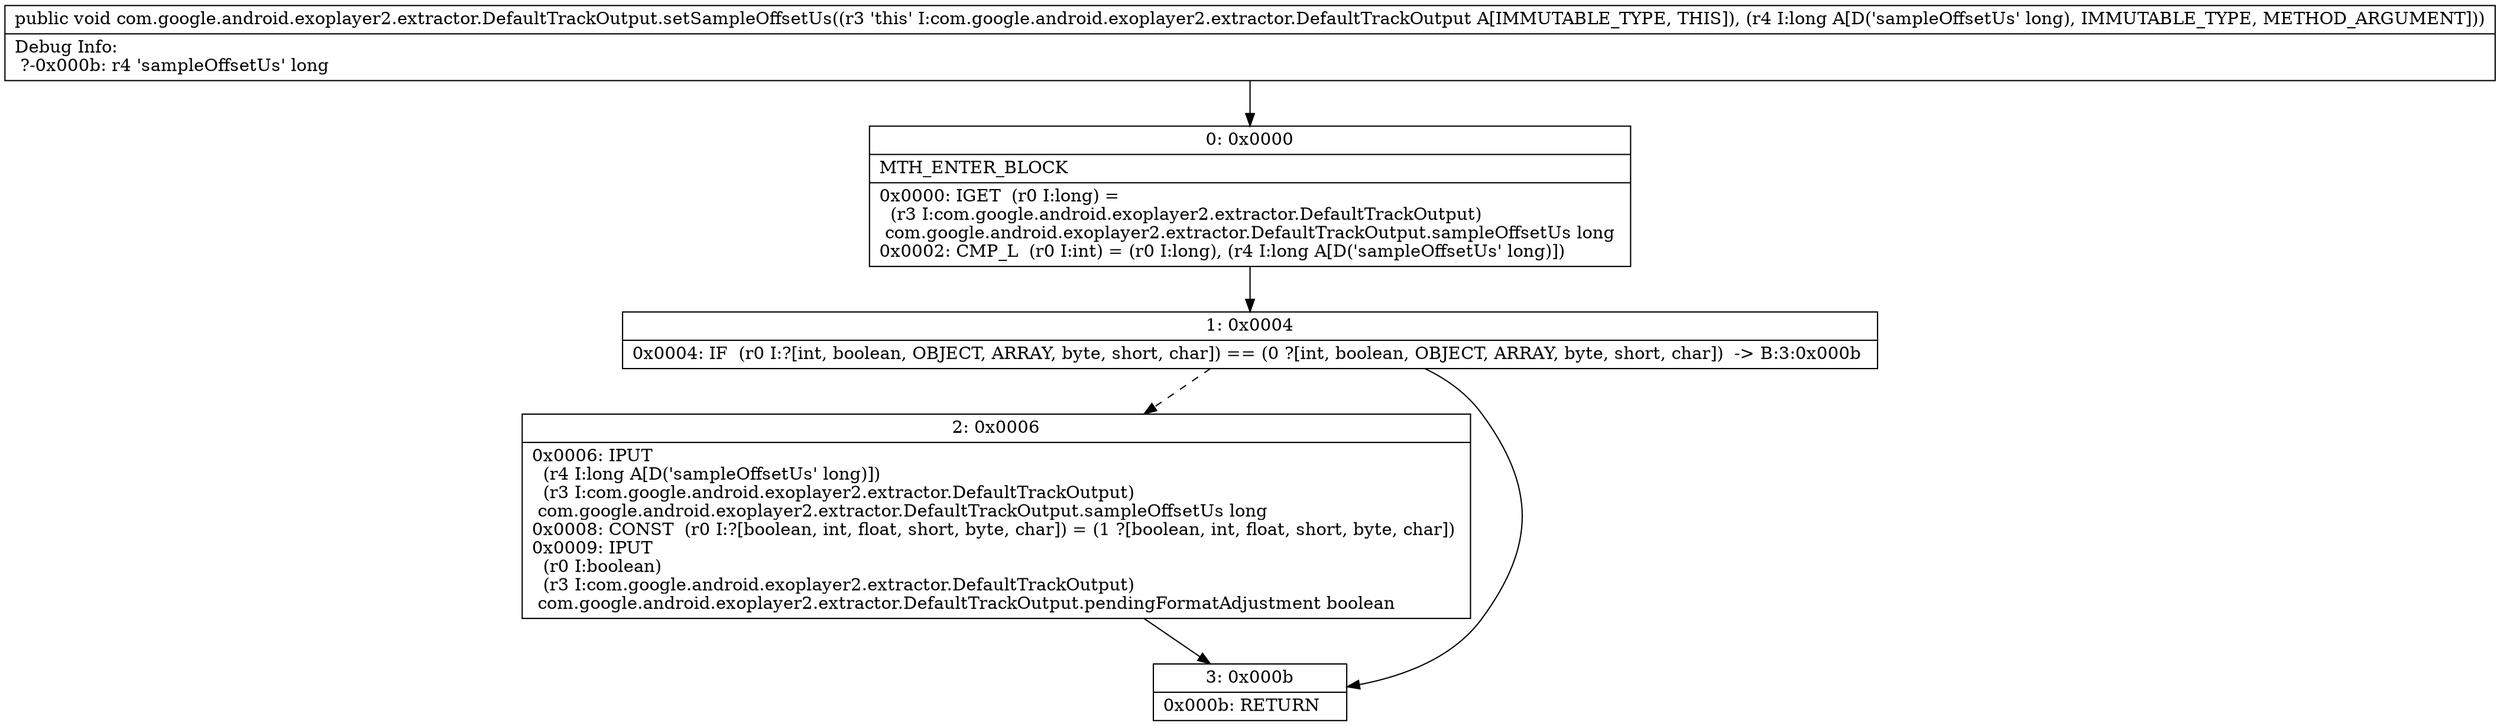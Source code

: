 digraph "CFG forcom.google.android.exoplayer2.extractor.DefaultTrackOutput.setSampleOffsetUs(J)V" {
Node_0 [shape=record,label="{0\:\ 0x0000|MTH_ENTER_BLOCK\l|0x0000: IGET  (r0 I:long) = \l  (r3 I:com.google.android.exoplayer2.extractor.DefaultTrackOutput)\l com.google.android.exoplayer2.extractor.DefaultTrackOutput.sampleOffsetUs long \l0x0002: CMP_L  (r0 I:int) = (r0 I:long), (r4 I:long A[D('sampleOffsetUs' long)]) \l}"];
Node_1 [shape=record,label="{1\:\ 0x0004|0x0004: IF  (r0 I:?[int, boolean, OBJECT, ARRAY, byte, short, char]) == (0 ?[int, boolean, OBJECT, ARRAY, byte, short, char])  \-\> B:3:0x000b \l}"];
Node_2 [shape=record,label="{2\:\ 0x0006|0x0006: IPUT  \l  (r4 I:long A[D('sampleOffsetUs' long)])\l  (r3 I:com.google.android.exoplayer2.extractor.DefaultTrackOutput)\l com.google.android.exoplayer2.extractor.DefaultTrackOutput.sampleOffsetUs long \l0x0008: CONST  (r0 I:?[boolean, int, float, short, byte, char]) = (1 ?[boolean, int, float, short, byte, char]) \l0x0009: IPUT  \l  (r0 I:boolean)\l  (r3 I:com.google.android.exoplayer2.extractor.DefaultTrackOutput)\l com.google.android.exoplayer2.extractor.DefaultTrackOutput.pendingFormatAdjustment boolean \l}"];
Node_3 [shape=record,label="{3\:\ 0x000b|0x000b: RETURN   \l}"];
MethodNode[shape=record,label="{public void com.google.android.exoplayer2.extractor.DefaultTrackOutput.setSampleOffsetUs((r3 'this' I:com.google.android.exoplayer2.extractor.DefaultTrackOutput A[IMMUTABLE_TYPE, THIS]), (r4 I:long A[D('sampleOffsetUs' long), IMMUTABLE_TYPE, METHOD_ARGUMENT]))  | Debug Info:\l  ?\-0x000b: r4 'sampleOffsetUs' long\l}"];
MethodNode -> Node_0;
Node_0 -> Node_1;
Node_1 -> Node_2[style=dashed];
Node_1 -> Node_3;
Node_2 -> Node_3;
}

